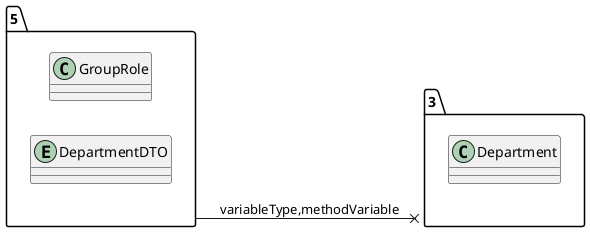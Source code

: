 @startuml 
allow_mixing
left to right direction
package "5"{
class GroupRole
entity DepartmentDTO

}
package "3"{
class Department

}
"5" --x "3":variableType,methodVariable
@enduml